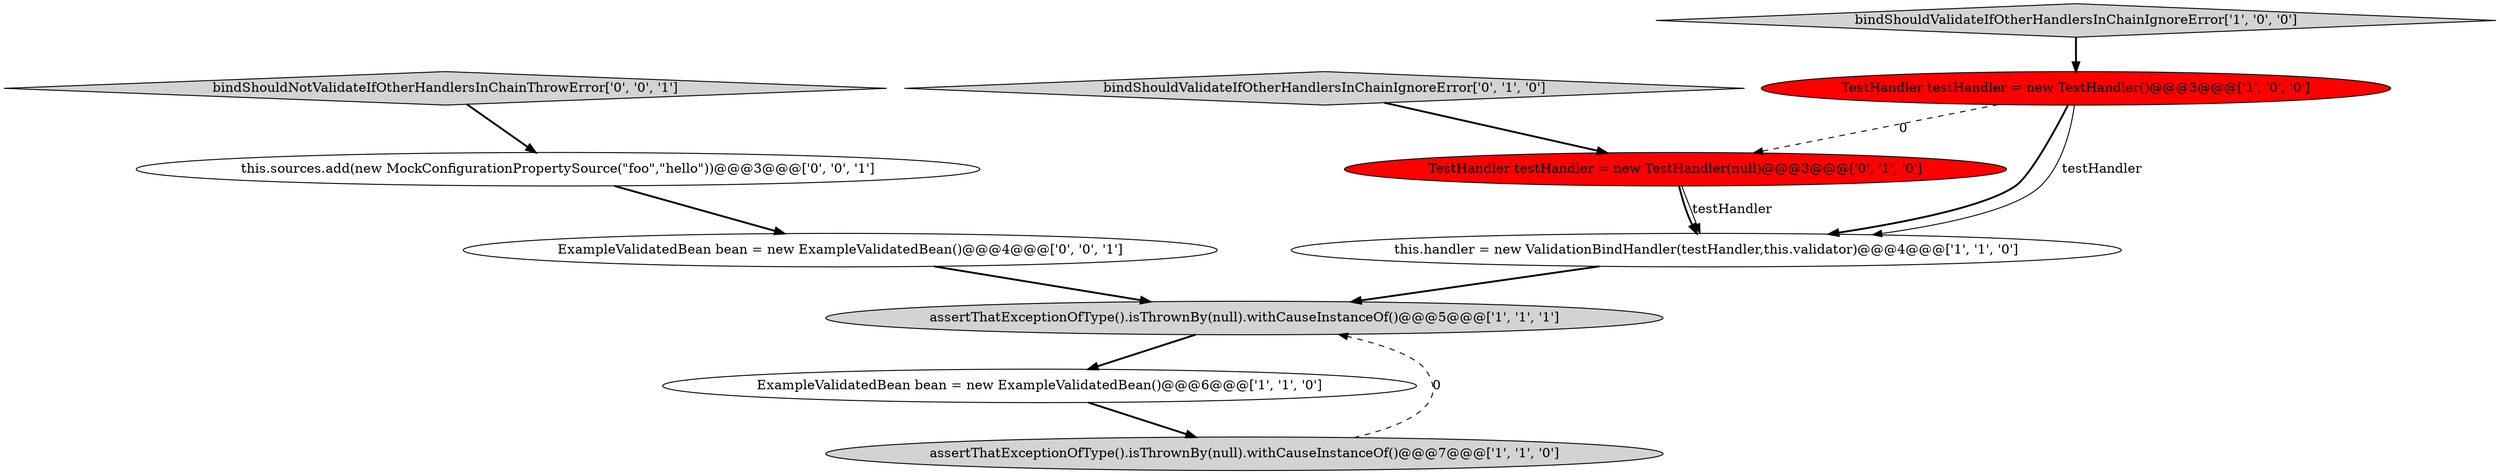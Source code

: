digraph {
8 [style = filled, label = "bindShouldNotValidateIfOtherHandlersInChainThrowError['0', '0', '1']", fillcolor = lightgray, shape = diamond image = "AAA0AAABBB3BBB"];
2 [style = filled, label = "assertThatExceptionOfType().isThrownBy(null).withCauseInstanceOf()@@@5@@@['1', '1', '1']", fillcolor = lightgray, shape = ellipse image = "AAA0AAABBB1BBB"];
7 [style = filled, label = "bindShouldValidateIfOtherHandlersInChainIgnoreError['0', '1', '0']", fillcolor = lightgray, shape = diamond image = "AAA0AAABBB2BBB"];
6 [style = filled, label = "TestHandler testHandler = new TestHandler(null)@@@3@@@['0', '1', '0']", fillcolor = red, shape = ellipse image = "AAA1AAABBB2BBB"];
4 [style = filled, label = "this.handler = new ValidationBindHandler(testHandler,this.validator)@@@4@@@['1', '1', '0']", fillcolor = white, shape = ellipse image = "AAA0AAABBB1BBB"];
3 [style = filled, label = "ExampleValidatedBean bean = new ExampleValidatedBean()@@@6@@@['1', '1', '0']", fillcolor = white, shape = ellipse image = "AAA0AAABBB1BBB"];
5 [style = filled, label = "bindShouldValidateIfOtherHandlersInChainIgnoreError['1', '0', '0']", fillcolor = lightgray, shape = diamond image = "AAA0AAABBB1BBB"];
1 [style = filled, label = "TestHandler testHandler = new TestHandler()@@@3@@@['1', '0', '0']", fillcolor = red, shape = ellipse image = "AAA1AAABBB1BBB"];
9 [style = filled, label = "this.sources.add(new MockConfigurationPropertySource(\"foo\",\"hello\"))@@@3@@@['0', '0', '1']", fillcolor = white, shape = ellipse image = "AAA0AAABBB3BBB"];
0 [style = filled, label = "assertThatExceptionOfType().isThrownBy(null).withCauseInstanceOf()@@@7@@@['1', '1', '0']", fillcolor = lightgray, shape = ellipse image = "AAA0AAABBB1BBB"];
10 [style = filled, label = "ExampleValidatedBean bean = new ExampleValidatedBean()@@@4@@@['0', '0', '1']", fillcolor = white, shape = ellipse image = "AAA0AAABBB3BBB"];
5->1 [style = bold, label=""];
6->4 [style = bold, label=""];
1->4 [style = bold, label=""];
10->2 [style = bold, label=""];
0->2 [style = dashed, label="0"];
7->6 [style = bold, label=""];
4->2 [style = bold, label=""];
9->10 [style = bold, label=""];
6->4 [style = solid, label="testHandler"];
1->6 [style = dashed, label="0"];
1->4 [style = solid, label="testHandler"];
3->0 [style = bold, label=""];
2->3 [style = bold, label=""];
8->9 [style = bold, label=""];
}
